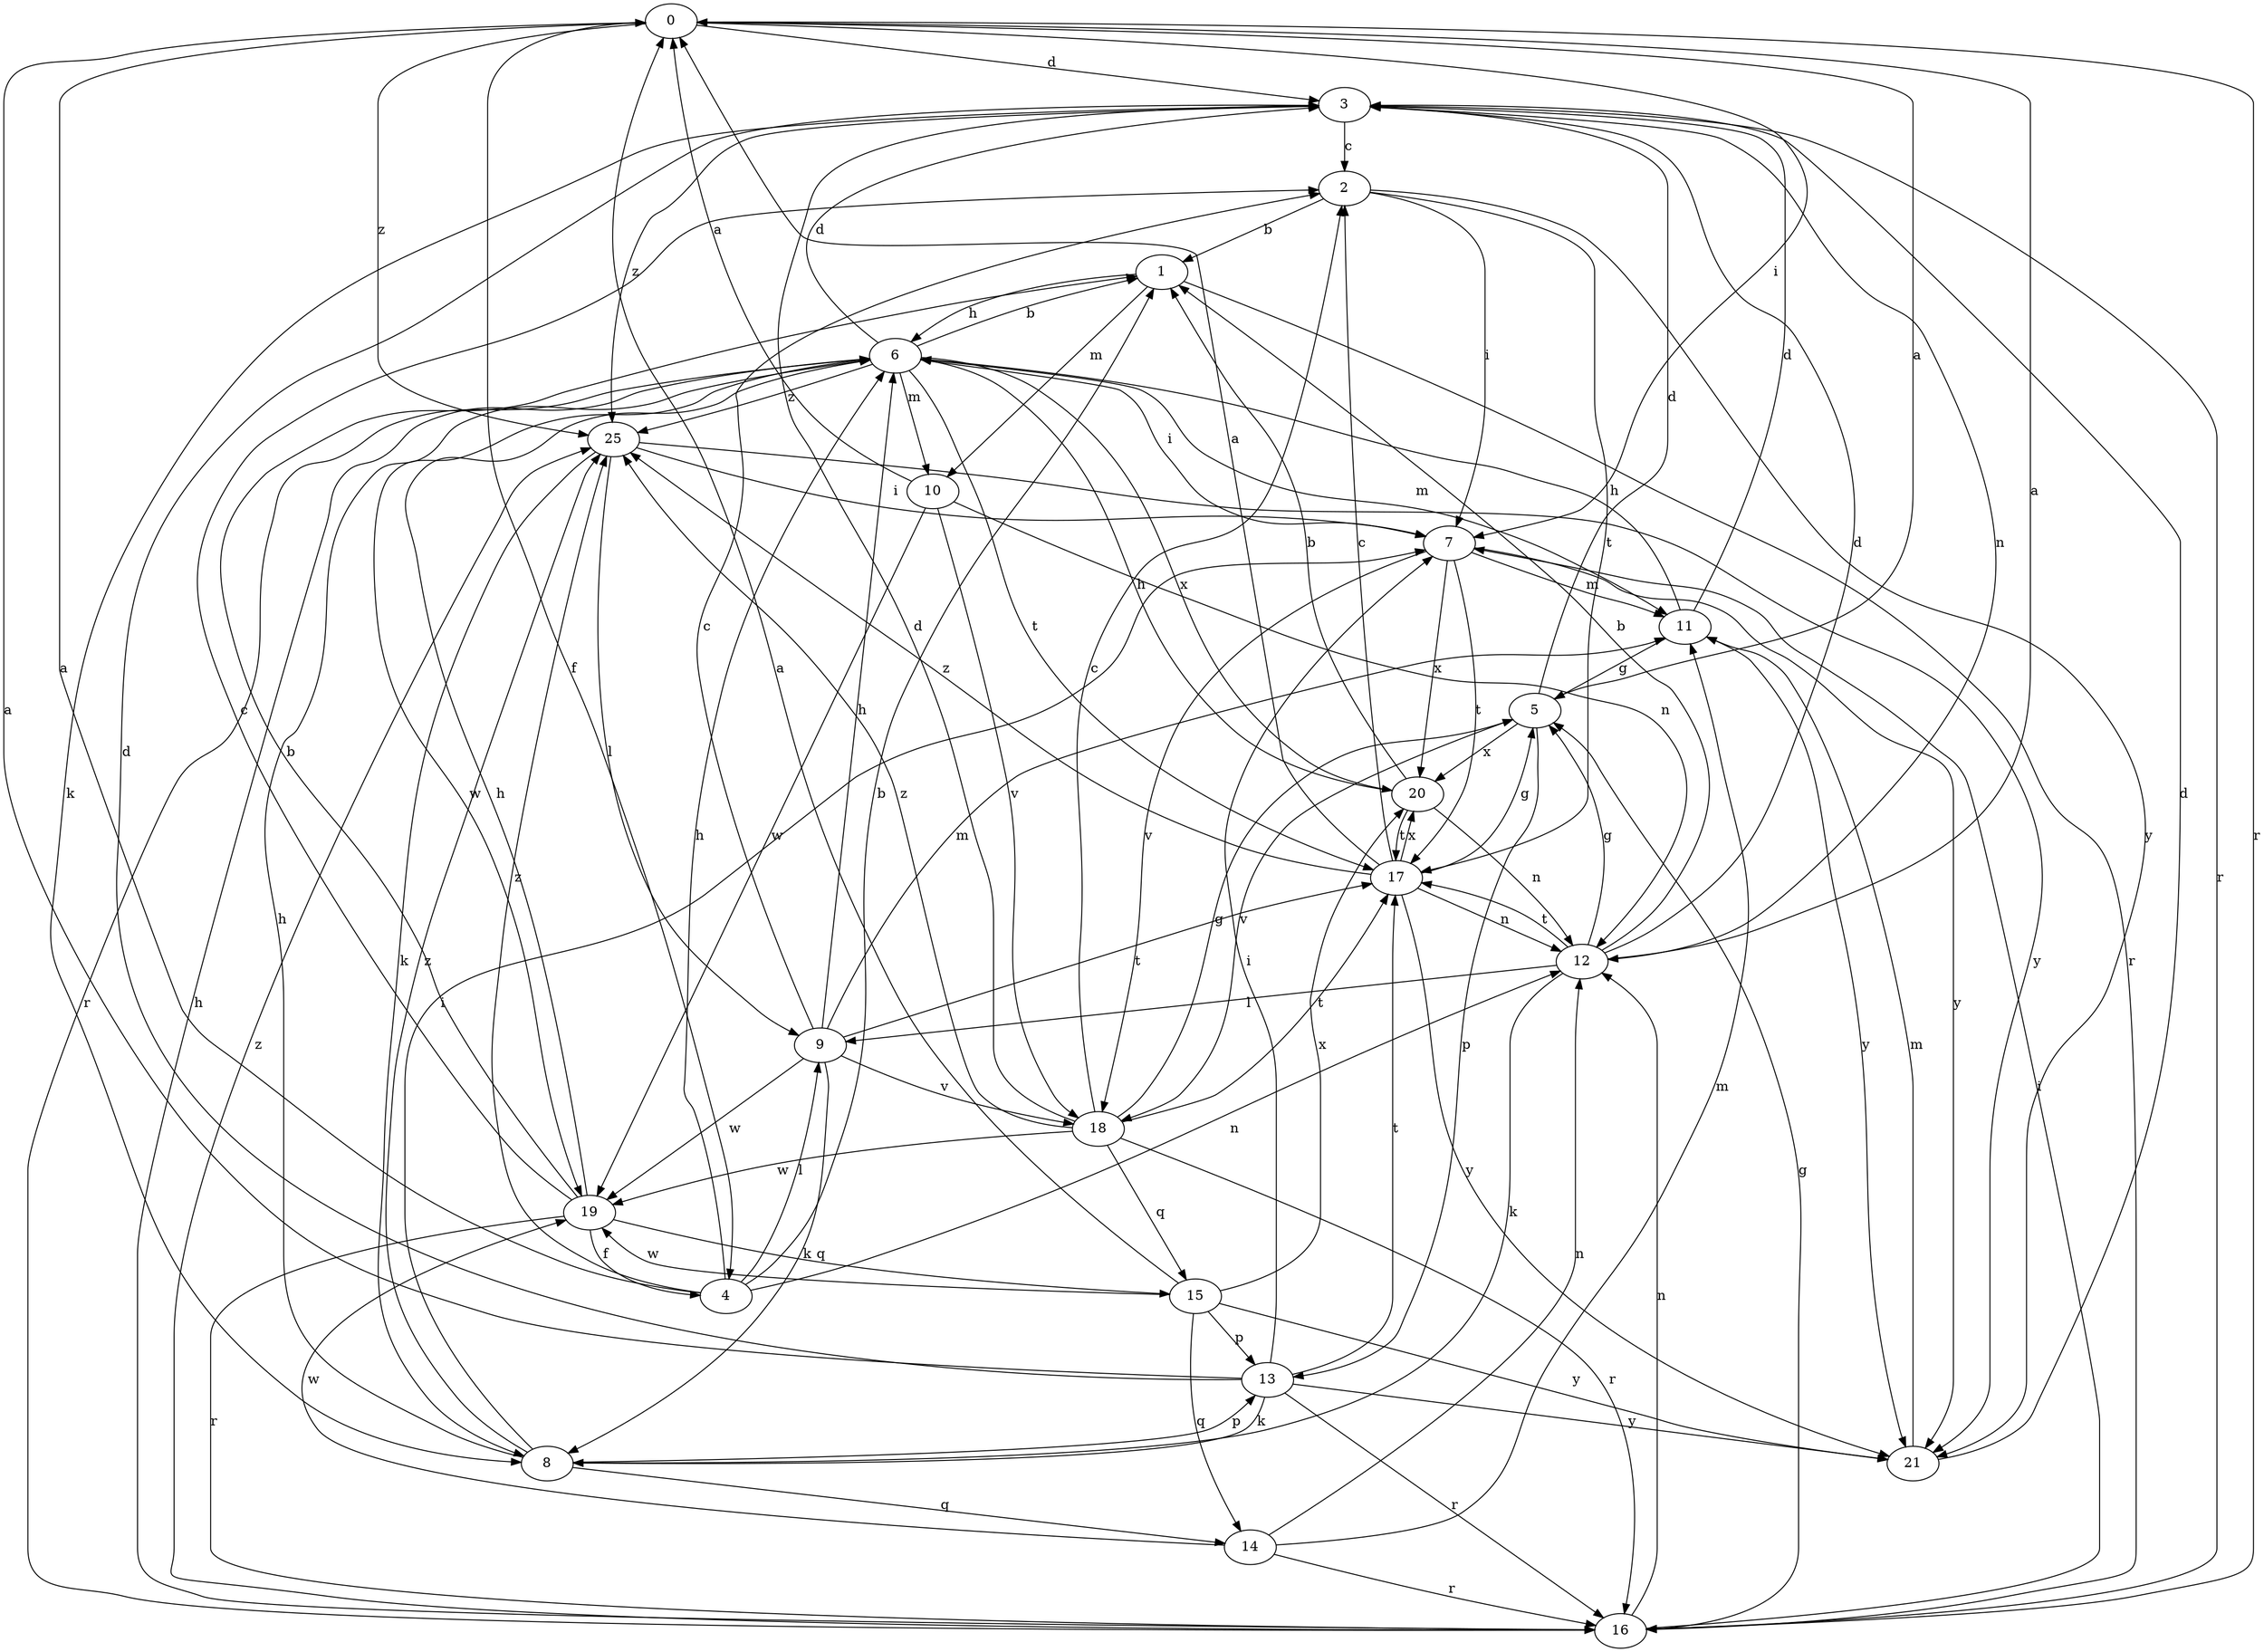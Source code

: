 strict digraph  {
0;
1;
2;
3;
4;
5;
6;
7;
8;
9;
10;
11;
12;
13;
14;
15;
16;
17;
18;
19;
20;
21;
25;
0 -> 3  [label=d];
0 -> 4  [label=f];
0 -> 7  [label=i];
0 -> 16  [label=r];
0 -> 25  [label=z];
1 -> 6  [label=h];
1 -> 10  [label=m];
1 -> 16  [label=r];
2 -> 1  [label=b];
2 -> 7  [label=i];
2 -> 17  [label=t];
2 -> 21  [label=y];
3 -> 2  [label=c];
3 -> 8  [label=k];
3 -> 12  [label=n];
3 -> 16  [label=r];
3 -> 25  [label=z];
4 -> 0  [label=a];
4 -> 1  [label=b];
4 -> 6  [label=h];
4 -> 9  [label=l];
4 -> 12  [label=n];
4 -> 25  [label=z];
5 -> 0  [label=a];
5 -> 3  [label=d];
5 -> 13  [label=p];
5 -> 18  [label=v];
5 -> 20  [label=x];
6 -> 1  [label=b];
6 -> 3  [label=d];
6 -> 7  [label=i];
6 -> 10  [label=m];
6 -> 11  [label=m];
6 -> 16  [label=r];
6 -> 17  [label=t];
6 -> 19  [label=w];
6 -> 20  [label=x];
6 -> 25  [label=z];
7 -> 11  [label=m];
7 -> 17  [label=t];
7 -> 18  [label=v];
7 -> 20  [label=x];
7 -> 21  [label=y];
8 -> 6  [label=h];
8 -> 7  [label=i];
8 -> 13  [label=p];
8 -> 14  [label=q];
8 -> 25  [label=z];
9 -> 2  [label=c];
9 -> 6  [label=h];
9 -> 8  [label=k];
9 -> 11  [label=m];
9 -> 17  [label=t];
9 -> 18  [label=v];
9 -> 19  [label=w];
10 -> 0  [label=a];
10 -> 12  [label=n];
10 -> 18  [label=v];
10 -> 19  [label=w];
11 -> 3  [label=d];
11 -> 5  [label=g];
11 -> 6  [label=h];
11 -> 21  [label=y];
12 -> 0  [label=a];
12 -> 1  [label=b];
12 -> 3  [label=d];
12 -> 5  [label=g];
12 -> 8  [label=k];
12 -> 9  [label=l];
12 -> 17  [label=t];
13 -> 0  [label=a];
13 -> 3  [label=d];
13 -> 7  [label=i];
13 -> 8  [label=k];
13 -> 16  [label=r];
13 -> 17  [label=t];
13 -> 21  [label=y];
14 -> 11  [label=m];
14 -> 12  [label=n];
14 -> 16  [label=r];
14 -> 19  [label=w];
15 -> 0  [label=a];
15 -> 13  [label=p];
15 -> 14  [label=q];
15 -> 19  [label=w];
15 -> 20  [label=x];
15 -> 21  [label=y];
16 -> 5  [label=g];
16 -> 6  [label=h];
16 -> 7  [label=i];
16 -> 12  [label=n];
16 -> 25  [label=z];
17 -> 0  [label=a];
17 -> 2  [label=c];
17 -> 5  [label=g];
17 -> 12  [label=n];
17 -> 20  [label=x];
17 -> 21  [label=y];
17 -> 25  [label=z];
18 -> 2  [label=c];
18 -> 3  [label=d];
18 -> 5  [label=g];
18 -> 15  [label=q];
18 -> 16  [label=r];
18 -> 17  [label=t];
18 -> 19  [label=w];
18 -> 25  [label=z];
19 -> 1  [label=b];
19 -> 2  [label=c];
19 -> 4  [label=f];
19 -> 6  [label=h];
19 -> 15  [label=q];
19 -> 16  [label=r];
20 -> 1  [label=b];
20 -> 6  [label=h];
20 -> 12  [label=n];
20 -> 17  [label=t];
21 -> 3  [label=d];
21 -> 11  [label=m];
25 -> 7  [label=i];
25 -> 8  [label=k];
25 -> 9  [label=l];
25 -> 21  [label=y];
}
